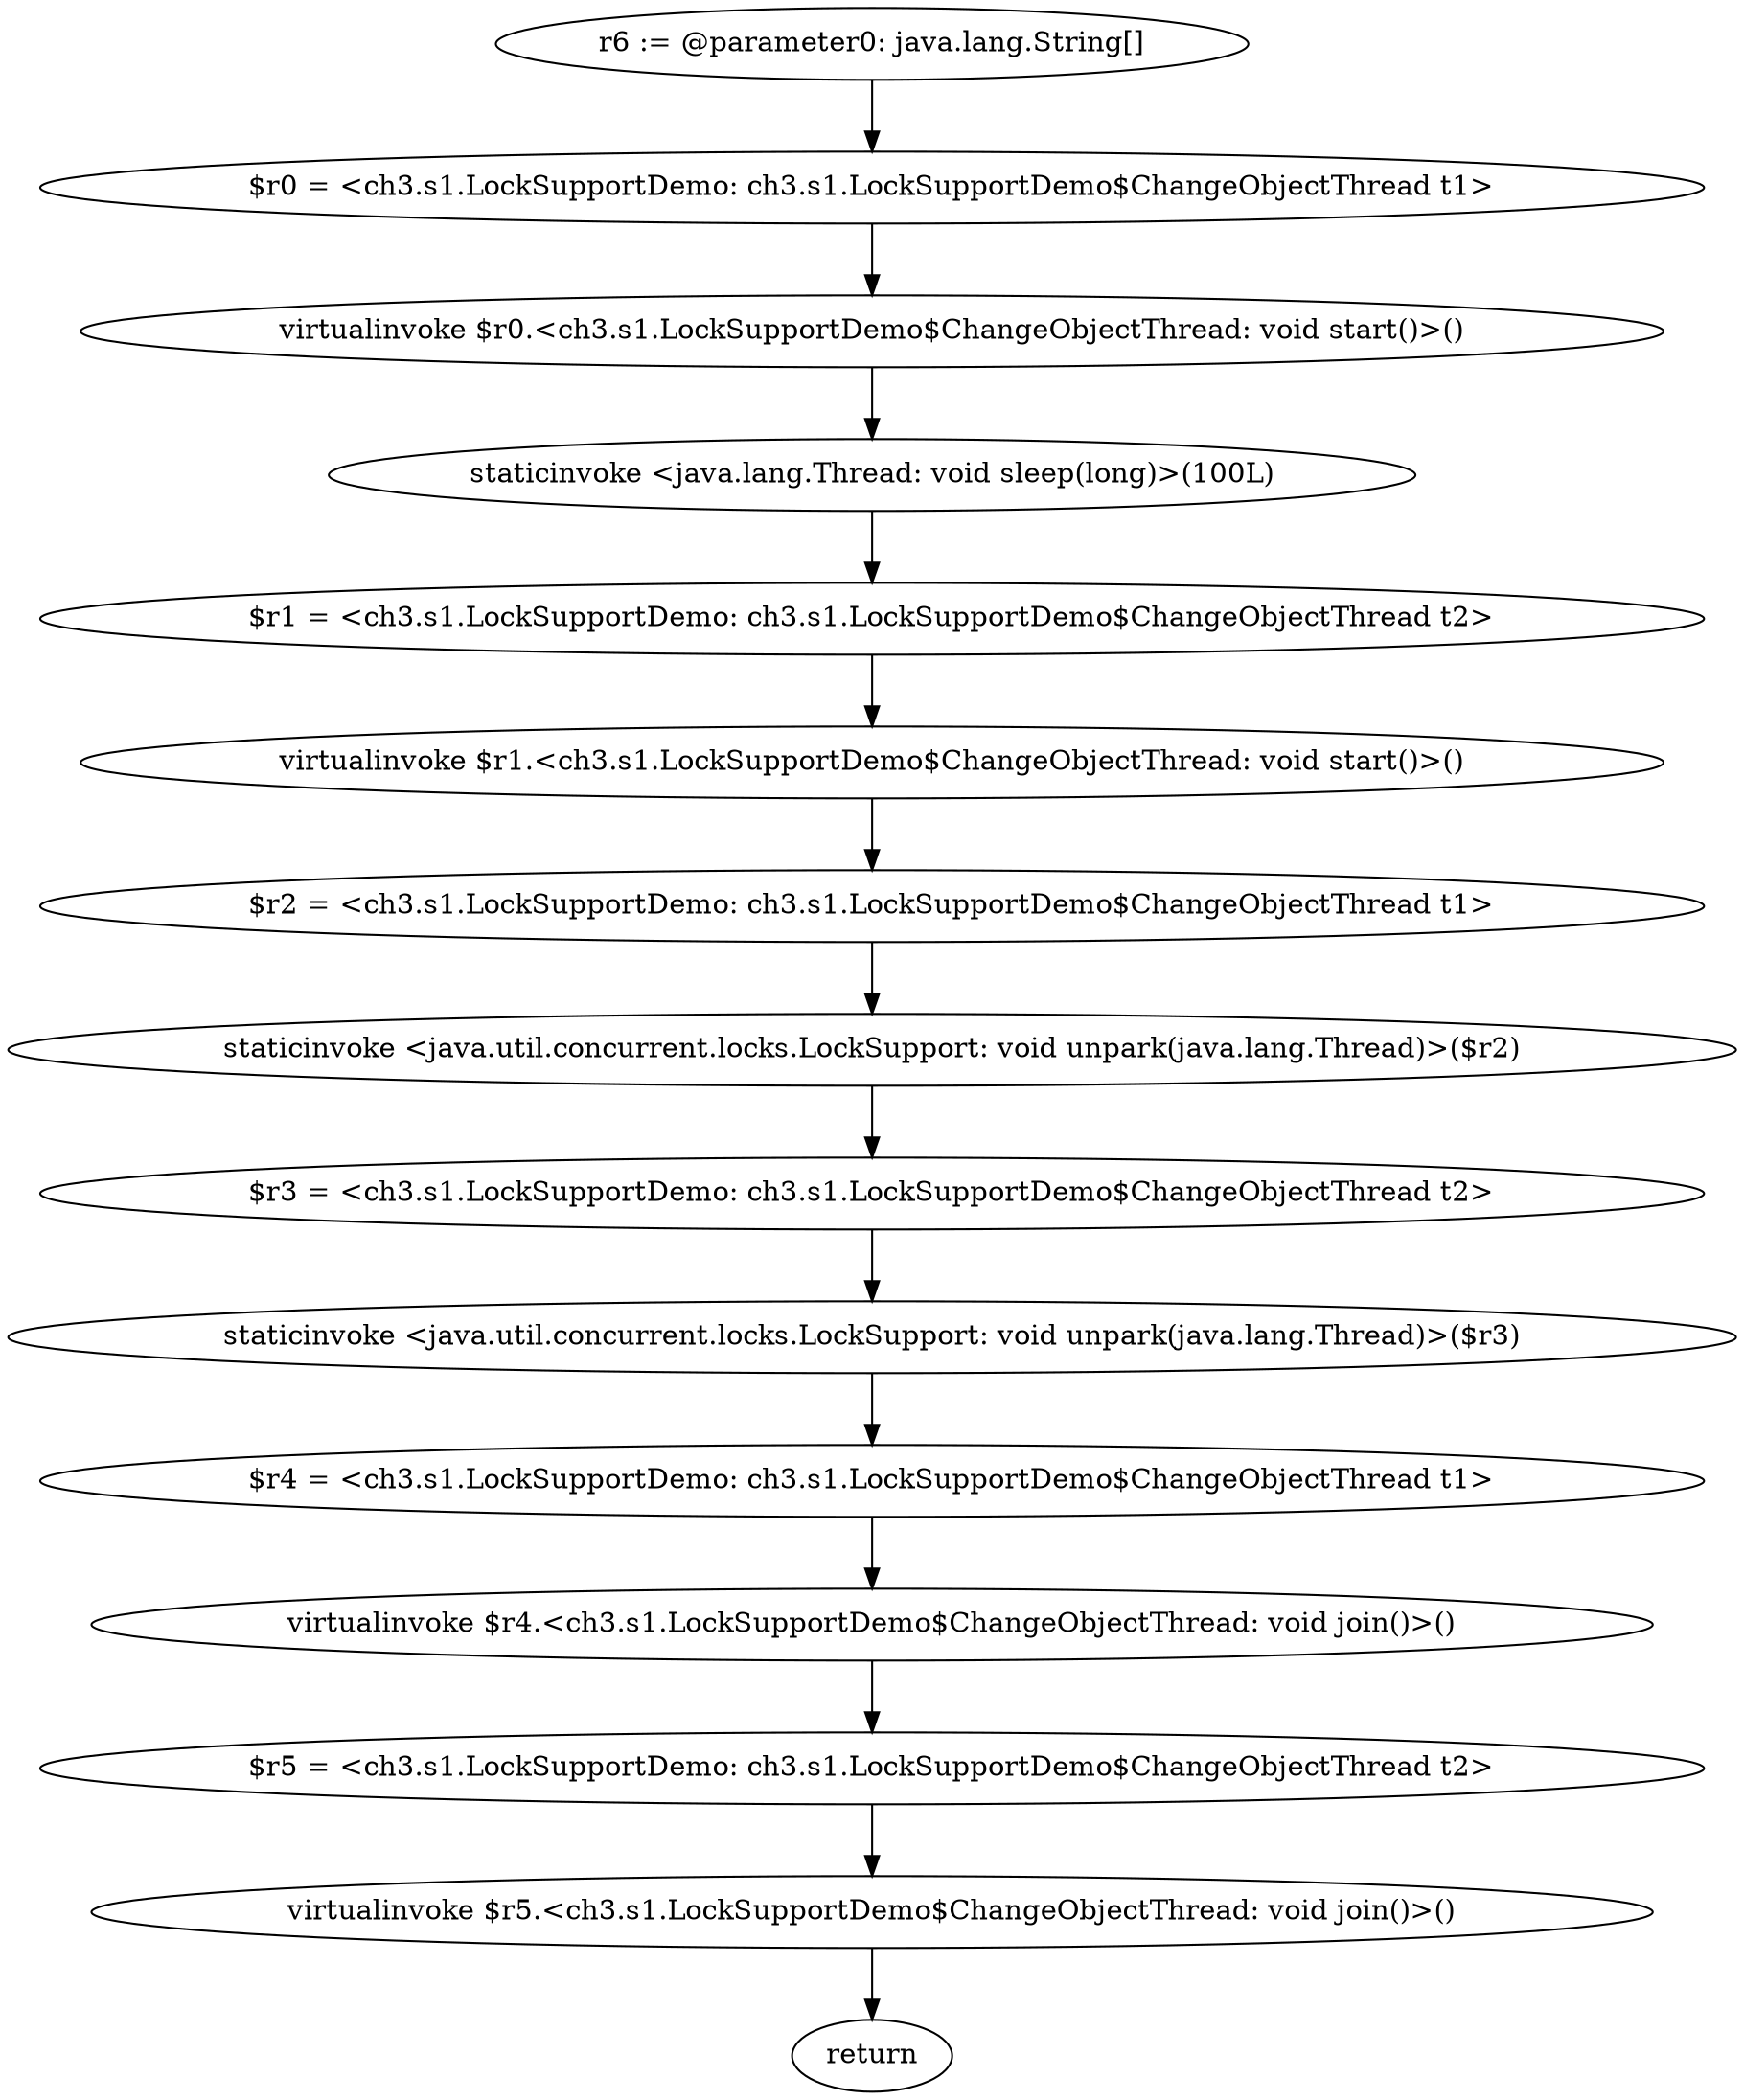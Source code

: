 digraph "unitGraph" {
    "r6 := @parameter0: java.lang.String[]"
    "$r0 = <ch3.s1.LockSupportDemo: ch3.s1.LockSupportDemo$ChangeObjectThread t1>"
    "virtualinvoke $r0.<ch3.s1.LockSupportDemo$ChangeObjectThread: void start()>()"
    "staticinvoke <java.lang.Thread: void sleep(long)>(100L)"
    "$r1 = <ch3.s1.LockSupportDemo: ch3.s1.LockSupportDemo$ChangeObjectThread t2>"
    "virtualinvoke $r1.<ch3.s1.LockSupportDemo$ChangeObjectThread: void start()>()"
    "$r2 = <ch3.s1.LockSupportDemo: ch3.s1.LockSupportDemo$ChangeObjectThread t1>"
    "staticinvoke <java.util.concurrent.locks.LockSupport: void unpark(java.lang.Thread)>($r2)"
    "$r3 = <ch3.s1.LockSupportDemo: ch3.s1.LockSupportDemo$ChangeObjectThread t2>"
    "staticinvoke <java.util.concurrent.locks.LockSupport: void unpark(java.lang.Thread)>($r3)"
    "$r4 = <ch3.s1.LockSupportDemo: ch3.s1.LockSupportDemo$ChangeObjectThread t1>"
    "virtualinvoke $r4.<ch3.s1.LockSupportDemo$ChangeObjectThread: void join()>()"
    "$r5 = <ch3.s1.LockSupportDemo: ch3.s1.LockSupportDemo$ChangeObjectThread t2>"
    "virtualinvoke $r5.<ch3.s1.LockSupportDemo$ChangeObjectThread: void join()>()"
    "return"
    "r6 := @parameter0: java.lang.String[]"->"$r0 = <ch3.s1.LockSupportDemo: ch3.s1.LockSupportDemo$ChangeObjectThread t1>";
    "$r0 = <ch3.s1.LockSupportDemo: ch3.s1.LockSupportDemo$ChangeObjectThread t1>"->"virtualinvoke $r0.<ch3.s1.LockSupportDemo$ChangeObjectThread: void start()>()";
    "virtualinvoke $r0.<ch3.s1.LockSupportDemo$ChangeObjectThread: void start()>()"->"staticinvoke <java.lang.Thread: void sleep(long)>(100L)";
    "staticinvoke <java.lang.Thread: void sleep(long)>(100L)"->"$r1 = <ch3.s1.LockSupportDemo: ch3.s1.LockSupportDemo$ChangeObjectThread t2>";
    "$r1 = <ch3.s1.LockSupportDemo: ch3.s1.LockSupportDemo$ChangeObjectThread t2>"->"virtualinvoke $r1.<ch3.s1.LockSupportDemo$ChangeObjectThread: void start()>()";
    "virtualinvoke $r1.<ch3.s1.LockSupportDemo$ChangeObjectThread: void start()>()"->"$r2 = <ch3.s1.LockSupportDemo: ch3.s1.LockSupportDemo$ChangeObjectThread t1>";
    "$r2 = <ch3.s1.LockSupportDemo: ch3.s1.LockSupportDemo$ChangeObjectThread t1>"->"staticinvoke <java.util.concurrent.locks.LockSupport: void unpark(java.lang.Thread)>($r2)";
    "staticinvoke <java.util.concurrent.locks.LockSupport: void unpark(java.lang.Thread)>($r2)"->"$r3 = <ch3.s1.LockSupportDemo: ch3.s1.LockSupportDemo$ChangeObjectThread t2>";
    "$r3 = <ch3.s1.LockSupportDemo: ch3.s1.LockSupportDemo$ChangeObjectThread t2>"->"staticinvoke <java.util.concurrent.locks.LockSupport: void unpark(java.lang.Thread)>($r3)";
    "staticinvoke <java.util.concurrent.locks.LockSupport: void unpark(java.lang.Thread)>($r3)"->"$r4 = <ch3.s1.LockSupportDemo: ch3.s1.LockSupportDemo$ChangeObjectThread t1>";
    "$r4 = <ch3.s1.LockSupportDemo: ch3.s1.LockSupportDemo$ChangeObjectThread t1>"->"virtualinvoke $r4.<ch3.s1.LockSupportDemo$ChangeObjectThread: void join()>()";
    "virtualinvoke $r4.<ch3.s1.LockSupportDemo$ChangeObjectThread: void join()>()"->"$r5 = <ch3.s1.LockSupportDemo: ch3.s1.LockSupportDemo$ChangeObjectThread t2>";
    "$r5 = <ch3.s1.LockSupportDemo: ch3.s1.LockSupportDemo$ChangeObjectThread t2>"->"virtualinvoke $r5.<ch3.s1.LockSupportDemo$ChangeObjectThread: void join()>()";
    "virtualinvoke $r5.<ch3.s1.LockSupportDemo$ChangeObjectThread: void join()>()"->"return";
}
